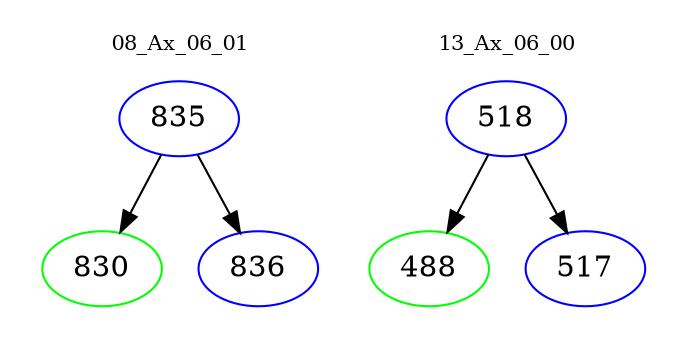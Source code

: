 digraph{
subgraph cluster_0 {
color = white
label = "08_Ax_06_01";
fontsize=10;
T0_835 [label="835", color="blue"]
T0_835 -> T0_830 [color="black"]
T0_830 [label="830", color="green"]
T0_835 -> T0_836 [color="black"]
T0_836 [label="836", color="blue"]
}
subgraph cluster_1 {
color = white
label = "13_Ax_06_00";
fontsize=10;
T1_518 [label="518", color="blue"]
T1_518 -> T1_488 [color="black"]
T1_488 [label="488", color="green"]
T1_518 -> T1_517 [color="black"]
T1_517 [label="517", color="blue"]
}
}
